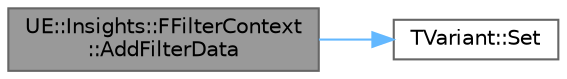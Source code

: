 digraph "UE::Insights::FFilterContext::AddFilterData"
{
 // INTERACTIVE_SVG=YES
 // LATEX_PDF_SIZE
  bgcolor="transparent";
  edge [fontname=Helvetica,fontsize=10,labelfontname=Helvetica,labelfontsize=10];
  node [fontname=Helvetica,fontsize=10,shape=box,height=0.2,width=0.4];
  rankdir="LR";
  Node1 [id="Node000001",label="UE::Insights::FFilterContext\l::AddFilterData",height=0.2,width=0.4,color="gray40", fillcolor="grey60", style="filled", fontcolor="black",tooltip=" "];
  Node1 -> Node2 [id="edge1_Node000001_Node000002",color="steelblue1",style="solid",tooltip=" "];
  Node2 [id="Node000002",label="TVariant::Set",height=0.2,width=0.4,color="grey40", fillcolor="white", style="filled",URL="$d3/d99/classTVariant.html#a5ae136bc57ebbc673911622d1e6b829a",tooltip="Set a specifically-typed value into the variant."];
}
